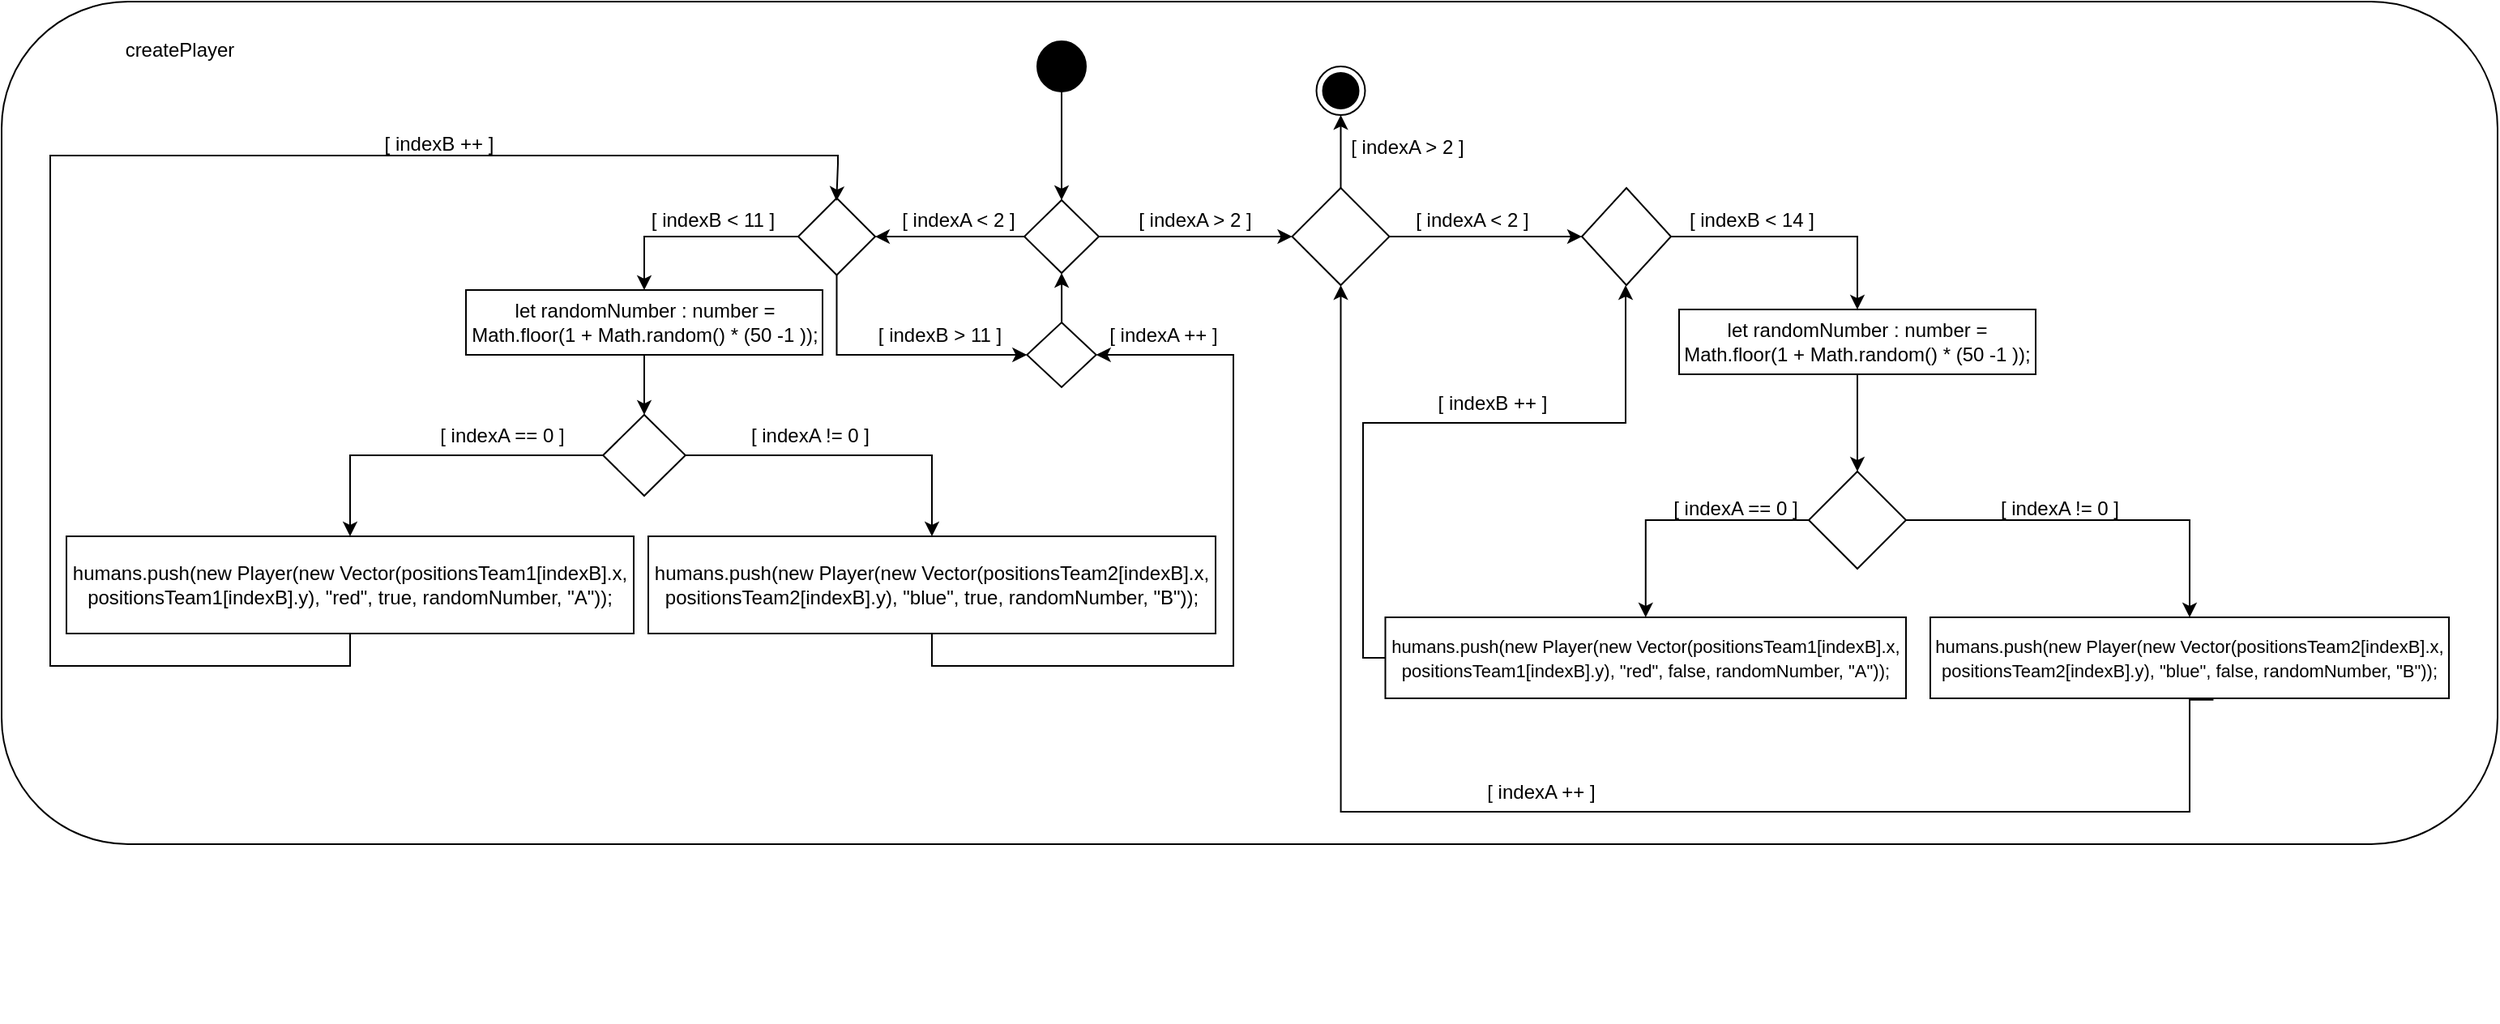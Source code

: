 <mxfile version="14.6.13" type="device"><diagram id="IYCS0PVRpu3c3Pfu0W1-" name="Seite-2"><mxGraphModel dx="4063" dy="2463" grid="1" gridSize="10" guides="1" tooltips="1" connect="1" arrows="1" fold="1" page="1" pageScale="1" pageWidth="1654" pageHeight="1169" math="0" shadow="0"><root><mxCell id="7CGQeVNf9mvWm7QHozB8-0"/><mxCell id="7CGQeVNf9mvWm7QHozB8-1" parent="7CGQeVNf9mvWm7QHozB8-0"/><mxCell id="0BOvV57BH9YbDT9THc3v-4" value="" style="group" vertex="1" connectable="0" parent="7CGQeVNf9mvWm7QHozB8-1"><mxGeometry x="40" y="280" width="1540" height="630" as="geometry"/></mxCell><mxCell id="uIlszhe1G9Ahz1arazL9-31" value="" style="rounded=1;whiteSpace=wrap;html=1;" parent="0BOvV57BH9YbDT9THc3v-4" vertex="1"><mxGeometry width="1540" height="520" as="geometry"/></mxCell><mxCell id="uIlszhe1G9Ahz1arazL9-30" value="" style="group" parent="0BOvV57BH9YbDT9THc3v-4" vertex="1" connectable="0"><mxGeometry x="319" y="70" width="450" height="560" as="geometry"/></mxCell><mxCell id="uIlszhe1G9Ahz1arazL9-47" style="edgeStyle=orthogonalEdgeStyle;rounded=0;orthogonalLoop=1;jettySize=auto;html=1;" parent="uIlszhe1G9Ahz1arazL9-30" source="uIlszhe1G9Ahz1arazL9-44" target="uIlszhe1G9Ahz1arazL9-45" edge="1"><mxGeometry relative="1" as="geometry"/></mxCell><mxCell id="uIlszhe1G9Ahz1arazL9-44" value="" style="rhombus;whiteSpace=wrap;html=1;strokeColor=#000000;" parent="uIlszhe1G9Ahz1arazL9-30" vertex="1"><mxGeometry x="312.03" y="52.5" width="45.94" height="45" as="geometry"/></mxCell><mxCell id="0BOvV57BH9YbDT9THc3v-2" style="edgeStyle=orthogonalEdgeStyle;rounded=0;orthogonalLoop=1;jettySize=auto;html=1;entryX=0;entryY=0.5;entryDx=0;entryDy=0;" edge="1" parent="uIlszhe1G9Ahz1arazL9-30" source="uIlszhe1G9Ahz1arazL9-45" target="0BOvV57BH9YbDT9THc3v-0"><mxGeometry relative="1" as="geometry"><Array as="points"><mxPoint x="196" y="148"/></Array></mxGeometry></mxCell><mxCell id="uIlszhe1G9Ahz1arazL9-45" value="" style="rhombus;whiteSpace=wrap;html=1;strokeColor=#000000;" parent="uIlszhe1G9Ahz1arazL9-30" vertex="1"><mxGeometry x="172.5" y="51.25" width="47.5" height="47.5" as="geometry"/></mxCell><mxCell id="uIlszhe1G9Ahz1arazL9-48" value="[ indexA &amp;lt; 2 ]" style="text;html=1;strokeColor=none;fillColor=none;align=center;verticalAlign=middle;whiteSpace=wrap;rounded=0;" parent="uIlszhe1G9Ahz1arazL9-30" vertex="1"><mxGeometry x="233.75" y="55" width="75" height="20" as="geometry"/></mxCell><mxCell id="uIlszhe1G9Ahz1arazL9-68" style="edgeStyle=orthogonalEdgeStyle;rounded=0;orthogonalLoop=1;jettySize=auto;html=1;exitX=0.5;exitY=1;exitDx=0;exitDy=0;entryX=1;entryY=0.5;entryDx=0;entryDy=0;" parent="uIlszhe1G9Ahz1arazL9-30" source="uIlszhe1G9Ahz1arazL9-57" target="0BOvV57BH9YbDT9THc3v-0" edge="1"><mxGeometry relative="1" as="geometry"><Array as="points"><mxPoint x="255" y="340"/><mxPoint x="441" y="340"/><mxPoint x="441" y="148"/></Array><mxPoint x="361" y="150" as="targetPoint"/></mxGeometry></mxCell><mxCell id="uIlszhe1G9Ahz1arazL9-57" value="humans.push(new Player(new Vector(positionsTeam2[indexB].x, positionsTeam2[indexB].y), &quot;blue&quot;, true, randomNumber, &quot;B&quot;));" style="rounded=0;whiteSpace=wrap;html=1;strokeColor=#000000;" parent="uIlszhe1G9Ahz1arazL9-30" vertex="1"><mxGeometry x="80" y="260" width="350" height="60" as="geometry"/></mxCell><mxCell id="uIlszhe1G9Ahz1arazL9-59" value="[ indexA != 0 ]" style="text;html=1;strokeColor=none;fillColor=none;align=center;verticalAlign=middle;whiteSpace=wrap;rounded=0;" parent="uIlszhe1G9Ahz1arazL9-30" vertex="1"><mxGeometry x="140" y="190" width="80" height="15" as="geometry"/></mxCell><mxCell id="uIlszhe1G9Ahz1arazL9-63" value="[ indexA &amp;gt; 2 ]" style="text;html=1;strokeColor=none;fillColor=none;align=center;verticalAlign=middle;whiteSpace=wrap;rounded=0;" parent="uIlszhe1G9Ahz1arazL9-30" vertex="1"><mxGeometry x="380" y="55" width="75" height="20" as="geometry"/></mxCell><mxCell id="uIlszhe1G9Ahz1arazL9-51" value="[ indexB &amp;lt; 11 ]" style="text;html=1;strokeColor=none;fillColor=none;align=center;verticalAlign=middle;whiteSpace=wrap;rounded=0;" parent="uIlszhe1G9Ahz1arazL9-30" vertex="1"><mxGeometry x="80" y="57.5" width="80" height="15" as="geometry"/></mxCell><mxCell id="uIlszhe1G9Ahz1arazL9-65" value="[ indexB &amp;gt; 11 ]" style="text;html=1;strokeColor=none;fillColor=none;align=center;verticalAlign=middle;whiteSpace=wrap;rounded=0;" parent="uIlszhe1G9Ahz1arazL9-30" vertex="1"><mxGeometry x="220" y="128" width="80" height="15" as="geometry"/></mxCell><mxCell id="uIlszhe1G9Ahz1arazL9-56" value="[ indexA == 0 ]" style="text;html=1;strokeColor=none;fillColor=none;align=center;verticalAlign=middle;whiteSpace=wrap;rounded=0;" parent="uIlszhe1G9Ahz1arazL9-30" vertex="1"><mxGeometry x="-50" y="190" width="80" height="15" as="geometry"/></mxCell><mxCell id="uIlszhe1G9Ahz1arazL9-69" value="[ indexA ++ ]" style="text;html=1;strokeColor=none;fillColor=none;align=center;verticalAlign=middle;whiteSpace=wrap;rounded=0;" parent="uIlszhe1G9Ahz1arazL9-30" vertex="1"><mxGeometry x="357.97" y="128" width="80" height="15" as="geometry"/></mxCell><mxCell id="0BOvV57BH9YbDT9THc3v-1" style="edgeStyle=orthogonalEdgeStyle;rounded=0;orthogonalLoop=1;jettySize=auto;html=1;entryX=0.5;entryY=1;entryDx=0;entryDy=0;" edge="1" parent="uIlszhe1G9Ahz1arazL9-30" source="0BOvV57BH9YbDT9THc3v-0" target="uIlszhe1G9Ahz1arazL9-44"><mxGeometry relative="1" as="geometry"/></mxCell><mxCell id="0BOvV57BH9YbDT9THc3v-0" value="" style="rhombus;whiteSpace=wrap;html=1;strokeColor=#000000;" vertex="1" parent="uIlszhe1G9Ahz1arazL9-30"><mxGeometry x="313.66" y="128" width="42.67" height="40" as="geometry"/></mxCell><mxCell id="uIlszhe1G9Ahz1arazL9-58" style="edgeStyle=orthogonalEdgeStyle;rounded=0;orthogonalLoop=1;jettySize=auto;html=1;exitX=1;exitY=0.5;exitDx=0;exitDy=0;" parent="0BOvV57BH9YbDT9THc3v-4" source="uIlszhe1G9Ahz1arazL9-52" target="uIlszhe1G9Ahz1arazL9-57" edge="1"><mxGeometry relative="1" as="geometry"/></mxCell><mxCell id="uIlszhe1G9Ahz1arazL9-52" value="" style="rhombus;whiteSpace=wrap;html=1;strokeColor=#000000;" parent="0BOvV57BH9YbDT9THc3v-4" vertex="1"><mxGeometry x="371.08" y="255" width="50.83" height="50" as="geometry"/></mxCell><mxCell id="uIlszhe1G9Ahz1arazL9-43" value="createPlayer" style="text;html=1;strokeColor=none;fillColor=none;align=center;verticalAlign=middle;whiteSpace=wrap;rounded=0;" parent="0BOvV57BH9YbDT9THc3v-4" vertex="1"><mxGeometry x="90" y="20" width="40" height="20" as="geometry"/></mxCell><mxCell id="uIlszhe1G9Ahz1arazL9-54" value="humans.push(new Player(new Vector(positionsTeam1[indexB].x, positionsTeam1[indexB].y), &quot;red&quot;, true, randomNumber, &quot;A&quot;));" style="rounded=0;whiteSpace=wrap;html=1;strokeColor=#000000;" parent="0BOvV57BH9YbDT9THc3v-4" vertex="1"><mxGeometry x="40" y="330" width="350" height="60" as="geometry"/></mxCell><mxCell id="uIlszhe1G9Ahz1arazL9-55" style="edgeStyle=orthogonalEdgeStyle;rounded=0;orthogonalLoop=1;jettySize=auto;html=1;exitX=0;exitY=0.5;exitDx=0;exitDy=0;" parent="0BOvV57BH9YbDT9THc3v-4" source="uIlszhe1G9Ahz1arazL9-52" target="uIlszhe1G9Ahz1arazL9-54" edge="1"><mxGeometry relative="1" as="geometry"/></mxCell><mxCell id="uIlszhe1G9Ahz1arazL9-66" style="edgeStyle=orthogonalEdgeStyle;rounded=0;orthogonalLoop=1;jettySize=auto;html=1;entryX=0.497;entryY=0.037;entryDx=0;entryDy=0;exitX=0.5;exitY=1;exitDx=0;exitDy=0;entryPerimeter=0;" parent="0BOvV57BH9YbDT9THc3v-4" source="uIlszhe1G9Ahz1arazL9-54" target="uIlszhe1G9Ahz1arazL9-45" edge="1"><mxGeometry relative="1" as="geometry"><Array as="points"><mxPoint x="215" y="410"/><mxPoint x="30" y="410"/><mxPoint x="30" y="95"/><mxPoint x="516" y="95"/><mxPoint x="516" y="100"/><mxPoint x="516" y="100"/></Array></mxGeometry></mxCell><mxCell id="uIlszhe1G9Ahz1arazL9-67" value="[ indexB ++ ]" style="text;html=1;strokeColor=none;fillColor=none;align=center;verticalAlign=middle;whiteSpace=wrap;rounded=0;" parent="0BOvV57BH9YbDT9THc3v-4" vertex="1"><mxGeometry x="230" y="80" width="80" height="15" as="geometry"/></mxCell><mxCell id="uIlszhe1G9Ahz1arazL9-49" value="let randomNumber : number = Math.floor(1 + Math.random() * (50 -1 ));" style="rounded=0;whiteSpace=wrap;html=1;strokeColor=#000000;" parent="0BOvV57BH9YbDT9THc3v-4" vertex="1"><mxGeometry x="286.5" y="178" width="220" height="40" as="geometry"/></mxCell><mxCell id="uIlszhe1G9Ahz1arazL9-53" value="" style="edgeStyle=orthogonalEdgeStyle;rounded=0;orthogonalLoop=1;jettySize=auto;html=1;" parent="0BOvV57BH9YbDT9THc3v-4" source="uIlszhe1G9Ahz1arazL9-49" target="uIlszhe1G9Ahz1arazL9-52" edge="1"><mxGeometry relative="1" as="geometry"/></mxCell><mxCell id="uIlszhe1G9Ahz1arazL9-50" style="edgeStyle=orthogonalEdgeStyle;rounded=0;orthogonalLoop=1;jettySize=auto;html=1;entryX=0.5;entryY=0;entryDx=0;entryDy=0;exitX=0;exitY=0.5;exitDx=0;exitDy=0;" parent="0BOvV57BH9YbDT9THc3v-4" source="uIlszhe1G9Ahz1arazL9-45" target="uIlszhe1G9Ahz1arazL9-49" edge="1"><mxGeometry relative="1" as="geometry"/></mxCell><mxCell id="uIlszhe1G9Ahz1arazL9-32" value="" style="strokeWidth=2;html=1;shape=mxgraph.flowchart.start_2;whiteSpace=wrap;fillColor=#000000;" parent="0BOvV57BH9YbDT9THc3v-4" vertex="1"><mxGeometry x="639.5" y="25" width="29" height="30" as="geometry"/></mxCell><mxCell id="uIlszhe1G9Ahz1arazL9-34" value="" style="edgeStyle=orthogonalEdgeStyle;rounded=0;orthogonalLoop=1;jettySize=auto;html=1;entryX=0.5;entryY=0;entryDx=0;entryDy=0;" parent="0BOvV57BH9YbDT9THc3v-4" source="uIlszhe1G9Ahz1arazL9-32" target="uIlszhe1G9Ahz1arazL9-44" edge="1"><mxGeometry relative="1" as="geometry"><mxPoint x="654" y="130" as="targetPoint"/></mxGeometry></mxCell><mxCell id="uIlszhe1G9Ahz1arazL9-72" value="" style="rhombus;whiteSpace=wrap;html=1;strokeColor=#000000;" parent="0BOvV57BH9YbDT9THc3v-4" vertex="1"><mxGeometry x="796.25" y="115" width="60" height="60" as="geometry"/></mxCell><mxCell id="uIlszhe1G9Ahz1arazL9-42" style="edgeStyle=orthogonalEdgeStyle;rounded=0;orthogonalLoop=1;jettySize=auto;html=1;entryX=0;entryY=0.5;entryDx=0;entryDy=0;exitX=1;exitY=0.5;exitDx=0;exitDy=0;" parent="0BOvV57BH9YbDT9THc3v-4" source="uIlszhe1G9Ahz1arazL9-44" target="uIlszhe1G9Ahz1arazL9-72" edge="1"><mxGeometry relative="1" as="geometry"><mxPoint x="654" y="540" as="sourcePoint"/><mxPoint x="798" y="145" as="targetPoint"/></mxGeometry></mxCell><mxCell id="uIlszhe1G9Ahz1arazL9-75" value="[ indexA &amp;lt; 2 ]" style="text;html=1;strokeColor=none;fillColor=none;align=center;verticalAlign=middle;whiteSpace=wrap;rounded=0;" parent="0BOvV57BH9YbDT9THc3v-4" vertex="1"><mxGeometry x="870" y="125" width="75" height="20" as="geometry"/></mxCell><mxCell id="uIlszhe1G9Ahz1arazL9-76" value="" style="rhombus;whiteSpace=wrap;html=1;strokeColor=#000000;" parent="0BOvV57BH9YbDT9THc3v-4" vertex="1"><mxGeometry x="975" y="115" width="55" height="60" as="geometry"/></mxCell><mxCell id="uIlszhe1G9Ahz1arazL9-77" style="edgeStyle=orthogonalEdgeStyle;rounded=0;orthogonalLoop=1;jettySize=auto;html=1;" parent="0BOvV57BH9YbDT9THc3v-4" source="uIlszhe1G9Ahz1arazL9-72" target="uIlszhe1G9Ahz1arazL9-76" edge="1"><mxGeometry relative="1" as="geometry"/></mxCell><mxCell id="uIlszhe1G9Ahz1arazL9-80" value="[ indexA &amp;gt; 2 ]" style="text;html=1;strokeColor=none;fillColor=none;align=center;verticalAlign=middle;whiteSpace=wrap;rounded=0;" parent="0BOvV57BH9YbDT9THc3v-4" vertex="1"><mxGeometry x="830" y="80" width="75" height="20" as="geometry"/></mxCell><mxCell id="uIlszhe1G9Ahz1arazL9-81" value="let randomNumber : number = Math.floor(1 + Math.random() * (50 -1 ));" style="rounded=0;whiteSpace=wrap;html=1;strokeColor=#000000;" parent="0BOvV57BH9YbDT9THc3v-4" vertex="1"><mxGeometry x="1035" y="190" width="220" height="40" as="geometry"/></mxCell><mxCell id="uIlszhe1G9Ahz1arazL9-82" style="edgeStyle=orthogonalEdgeStyle;rounded=0;orthogonalLoop=1;jettySize=auto;html=1;entryX=0.5;entryY=0;entryDx=0;entryDy=0;" parent="0BOvV57BH9YbDT9THc3v-4" source="uIlszhe1G9Ahz1arazL9-76" target="uIlszhe1G9Ahz1arazL9-81" edge="1"><mxGeometry relative="1" as="geometry"/></mxCell><mxCell id="uIlszhe1G9Ahz1arazL9-83" value="[ indexB &amp;lt; 14 ]" style="text;html=1;strokeColor=none;fillColor=none;align=center;verticalAlign=middle;whiteSpace=wrap;rounded=0;" parent="0BOvV57BH9YbDT9THc3v-4" vertex="1"><mxGeometry x="1040" y="125" width="80" height="20" as="geometry"/></mxCell><mxCell id="uIlszhe1G9Ahz1arazL9-96" style="edgeStyle=orthogonalEdgeStyle;rounded=0;orthogonalLoop=1;jettySize=auto;html=1;entryX=0.5;entryY=1;entryDx=0;entryDy=0;" parent="0BOvV57BH9YbDT9THc3v-4" source="uIlszhe1G9Ahz1arazL9-84" target="uIlszhe1G9Ahz1arazL9-76" edge="1"><mxGeometry relative="1" as="geometry"><Array as="points"><mxPoint x="840" y="405"/><mxPoint x="840" y="260"/><mxPoint x="1002" y="260"/><mxPoint x="1002" y="175"/></Array></mxGeometry></mxCell><mxCell id="uIlszhe1G9Ahz1arazL9-84" value="&lt;font style=&quot;font-size: 11px&quot;&gt;humans.push(new Player(new Vector(positionsTeam1[indexB].x, positionsTeam1[indexB].y), &quot;red&quot;, false, randomNumber, &quot;A&quot;));&lt;/font&gt;" style="rounded=0;whiteSpace=wrap;html=1;strokeColor=#000000;" parent="0BOvV57BH9YbDT9THc3v-4" vertex="1"><mxGeometry x="853.75" y="380" width="321.25" height="50" as="geometry"/></mxCell><mxCell id="uIlszhe1G9Ahz1arazL9-95" style="edgeStyle=orthogonalEdgeStyle;rounded=0;orthogonalLoop=1;jettySize=auto;html=1;entryX=0.5;entryY=0;entryDx=0;entryDy=0;exitX=0;exitY=0.5;exitDx=0;exitDy=0;" parent="0BOvV57BH9YbDT9THc3v-4" source="uIlszhe1G9Ahz1arazL9-85" target="uIlszhe1G9Ahz1arazL9-84" edge="1"><mxGeometry relative="1" as="geometry"/></mxCell><mxCell id="uIlszhe1G9Ahz1arazL9-85" value="" style="rhombus;whiteSpace=wrap;html=1;strokeColor=#000000;" parent="0BOvV57BH9YbDT9THc3v-4" vertex="1"><mxGeometry x="1115" y="290" width="60" height="60" as="geometry"/></mxCell><mxCell id="uIlszhe1G9Ahz1arazL9-86" style="edgeStyle=orthogonalEdgeStyle;rounded=0;orthogonalLoop=1;jettySize=auto;html=1;" parent="0BOvV57BH9YbDT9THc3v-4" source="uIlszhe1G9Ahz1arazL9-81" target="uIlszhe1G9Ahz1arazL9-85" edge="1"><mxGeometry relative="1" as="geometry"/></mxCell><mxCell id="uIlszhe1G9Ahz1arazL9-98" style="edgeStyle=orthogonalEdgeStyle;rounded=0;orthogonalLoop=1;jettySize=auto;html=1;entryX=0.5;entryY=1;entryDx=0;entryDy=0;exitX=0.546;exitY=1.017;exitDx=0;exitDy=0;exitPerimeter=0;" parent="0BOvV57BH9YbDT9THc3v-4" source="uIlszhe1G9Ahz1arazL9-88" target="uIlszhe1G9Ahz1arazL9-72" edge="1"><mxGeometry relative="1" as="geometry"><Array as="points"><mxPoint x="1350" y="431"/><mxPoint x="1350" y="500"/><mxPoint x="826" y="500"/></Array></mxGeometry></mxCell><mxCell id="uIlszhe1G9Ahz1arazL9-88" value="&lt;font style=&quot;font-size: 11px&quot;&gt;humans.push(new Player(new Vector(positionsTeam2[indexB].x, positionsTeam2[indexB].y), &quot;blue&quot;, false, randomNumber, &quot;B&quot;));&lt;/font&gt;" style="rounded=0;whiteSpace=wrap;html=1;strokeColor=#000000;" parent="0BOvV57BH9YbDT9THc3v-4" vertex="1"><mxGeometry x="1190" y="380" width="320" height="50" as="geometry"/></mxCell><mxCell id="uIlszhe1G9Ahz1arazL9-89" style="edgeStyle=orthogonalEdgeStyle;rounded=0;orthogonalLoop=1;jettySize=auto;html=1;entryX=0.5;entryY=0;entryDx=0;entryDy=0;exitX=1;exitY=0.5;exitDx=0;exitDy=0;" parent="0BOvV57BH9YbDT9THc3v-4" source="uIlszhe1G9Ahz1arazL9-85" target="uIlszhe1G9Ahz1arazL9-88" edge="1"><mxGeometry relative="1" as="geometry"/></mxCell><mxCell id="uIlszhe1G9Ahz1arazL9-78" value="" style="ellipse;html=1;shape=endState;fillColor=#000000;" parent="0BOvV57BH9YbDT9THc3v-4" vertex="1"><mxGeometry x="811.25" y="40" width="30" height="30" as="geometry"/></mxCell><mxCell id="uIlszhe1G9Ahz1arazL9-90" value="[ indexA == 0 ]" style="text;html=1;strokeColor=none;fillColor=none;align=center;verticalAlign=middle;whiteSpace=wrap;rounded=0;" parent="0BOvV57BH9YbDT9THc3v-4" vertex="1"><mxGeometry x="1030" y="305" width="80" height="15" as="geometry"/></mxCell><mxCell id="uIlszhe1G9Ahz1arazL9-91" value="[ indexA != 0 ]" style="text;html=1;strokeColor=none;fillColor=none;align=center;verticalAlign=middle;whiteSpace=wrap;rounded=0;" parent="0BOvV57BH9YbDT9THc3v-4" vertex="1"><mxGeometry x="1230" y="305" width="80" height="15" as="geometry"/></mxCell><mxCell id="uIlszhe1G9Ahz1arazL9-97" value="[ indexB ++ ]" style="text;html=1;strokeColor=none;fillColor=none;align=center;verticalAlign=middle;whiteSpace=wrap;rounded=0;" parent="0BOvV57BH9YbDT9THc3v-4" vertex="1"><mxGeometry x="880" y="240" width="80" height="15" as="geometry"/></mxCell><mxCell id="uIlszhe1G9Ahz1arazL9-99" value="[ indexA ++ ]" style="text;html=1;strokeColor=none;fillColor=none;align=center;verticalAlign=middle;whiteSpace=wrap;rounded=0;" parent="0BOvV57BH9YbDT9THc3v-4" vertex="1"><mxGeometry x="910" y="480" width="80" height="15" as="geometry"/></mxCell><mxCell id="uIlszhe1G9Ahz1arazL9-79" style="edgeStyle=orthogonalEdgeStyle;rounded=0;orthogonalLoop=1;jettySize=auto;html=1;entryX=0.5;entryY=1;entryDx=0;entryDy=0;exitX=0.5;exitY=0;exitDx=0;exitDy=0;" parent="0BOvV57BH9YbDT9THc3v-4" source="uIlszhe1G9Ahz1arazL9-72" target="uIlszhe1G9Ahz1arazL9-78" edge="1"><mxGeometry relative="1" as="geometry"/></mxCell></root></mxGraphModel></diagram></mxfile>